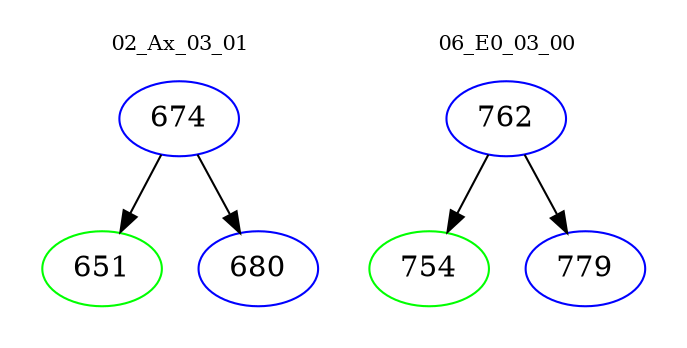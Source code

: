digraph{
subgraph cluster_0 {
color = white
label = "02_Ax_03_01";
fontsize=10;
T0_674 [label="674", color="blue"]
T0_674 -> T0_651 [color="black"]
T0_651 [label="651", color="green"]
T0_674 -> T0_680 [color="black"]
T0_680 [label="680", color="blue"]
}
subgraph cluster_1 {
color = white
label = "06_E0_03_00";
fontsize=10;
T1_762 [label="762", color="blue"]
T1_762 -> T1_754 [color="black"]
T1_754 [label="754", color="green"]
T1_762 -> T1_779 [color="black"]
T1_779 [label="779", color="blue"]
}
}
